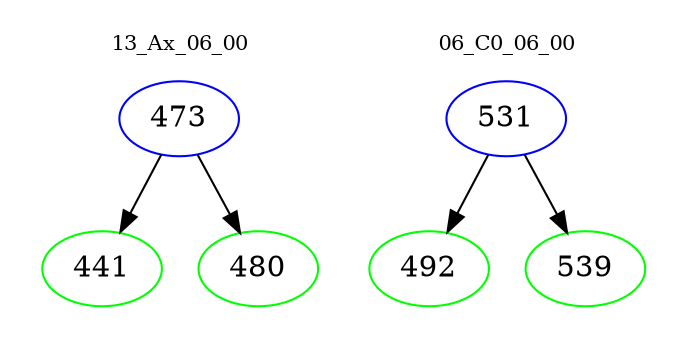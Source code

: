 digraph{
subgraph cluster_0 {
color = white
label = "13_Ax_06_00";
fontsize=10;
T0_473 [label="473", color="blue"]
T0_473 -> T0_441 [color="black"]
T0_441 [label="441", color="green"]
T0_473 -> T0_480 [color="black"]
T0_480 [label="480", color="green"]
}
subgraph cluster_1 {
color = white
label = "06_C0_06_00";
fontsize=10;
T1_531 [label="531", color="blue"]
T1_531 -> T1_492 [color="black"]
T1_492 [label="492", color="green"]
T1_531 -> T1_539 [color="black"]
T1_539 [label="539", color="green"]
}
}
